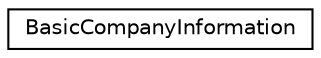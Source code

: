 digraph G
{
  edge [fontname="Helvetica",fontsize="10",labelfontname="Helvetica",labelfontsize="10"];
  node [fontname="Helvetica",fontsize="10",shape=record];
  rankdir="LR";
  Node1 [label="BasicCompanyInformation",height=0.2,width=0.4,color="black", fillcolor="white", style="filled",URL="$interface_basic_company_information.html"];
}
